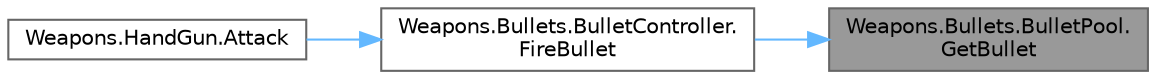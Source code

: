 digraph "Weapons.Bullets.BulletPool.GetBullet"
{
 // LATEX_PDF_SIZE
  bgcolor="transparent";
  edge [fontname=Helvetica,fontsize=10,labelfontname=Helvetica,labelfontsize=10];
  node [fontname=Helvetica,fontsize=10,shape=box,height=0.2,width=0.4];
  rankdir="RL";
  Node1 [id="Node000001",label="Weapons.Bullets.BulletPool.\lGetBullet",height=0.2,width=0.4,color="gray40", fillcolor="grey60", style="filled", fontcolor="black",tooltip="弾を生成する"];
  Node1 -> Node2 [id="edge1_Node000001_Node000002",dir="back",color="steelblue1",style="solid",tooltip=" "];
  Node2 [id="Node000002",label="Weapons.Bullets.BulletController.\lFireBullet",height=0.2,width=0.4,color="grey40", fillcolor="white", style="filled",URL="$classWeapons_1_1Bullets_1_1BulletController.html#a16400cbb8b4d04b684ae6ab626dfd52c",tooltip="弾発射"];
  Node2 -> Node3 [id="edge2_Node000002_Node000003",dir="back",color="steelblue1",style="solid",tooltip=" "];
  Node3 [id="Node000003",label="Weapons.HandGun.Attack",height=0.2,width=0.4,color="grey40", fillcolor="white", style="filled",URL="$classWeapons_1_1HandGun.html#aeeb5d6a659441441b6dbebcd14253442",tooltip=" "];
}
